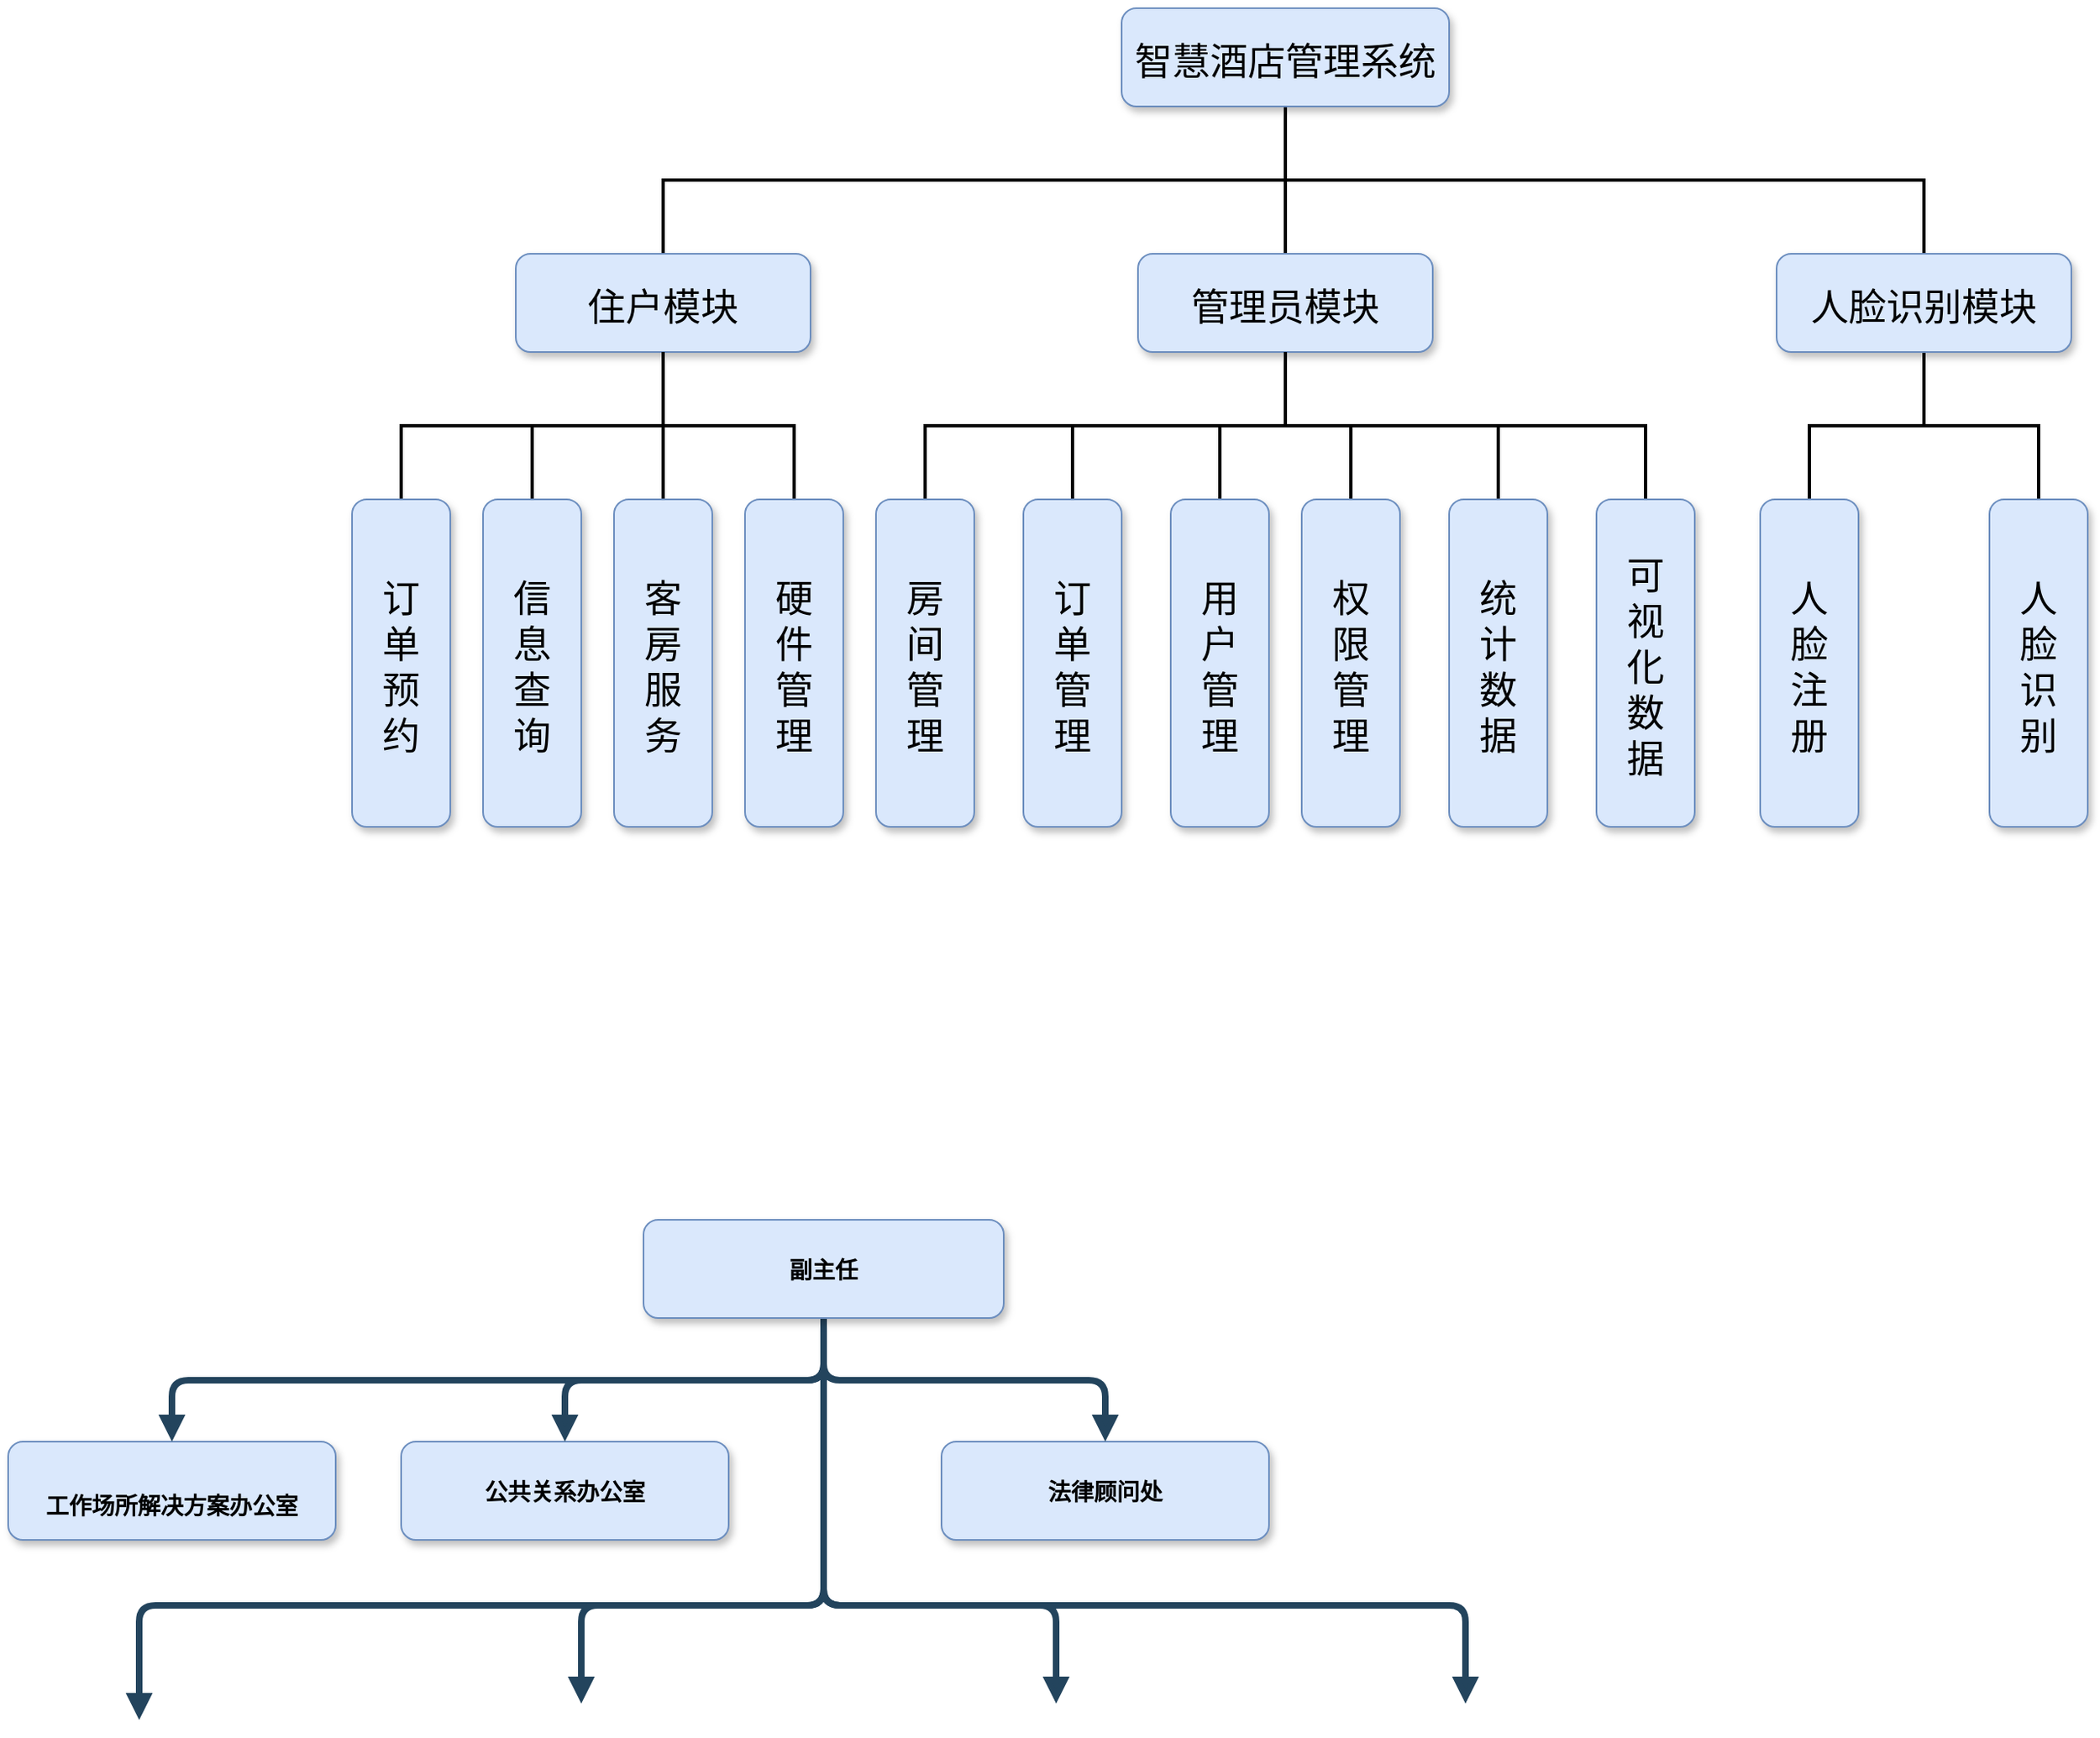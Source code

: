 <mxfile version="14.6.11" type="device"><diagram name="Page-1" id="97916047-d0de-89f5-080d-49f4d83e522f"><mxGraphModel dx="716" dy="430" grid="1" gridSize="10" guides="1" tooltips="1" connect="1" arrows="1" fold="1" page="1" pageScale="1.5" pageWidth="1169" pageHeight="827" background="none" math="0" shadow="0"><root><mxCell id="0"/><mxCell id="1" parent="0"/><mxCell id="UOUGFgqoRA_Dyuunk_80-61" style="edgeStyle=elbowEdgeStyle;rounded=0;orthogonalLoop=1;jettySize=auto;html=1;exitX=0.5;exitY=1;exitDx=0;exitDy=0;entryX=0.5;entryY=0;entryDx=0;entryDy=0;endArrow=none;endFill=0;strokeWidth=2;elbow=vertical;fontStyle=0" parent="1" source="2" target="UOUGFgqoRA_Dyuunk_80-56" edge="1"><mxGeometry relative="1" as="geometry"/></mxCell><mxCell id="UOUGFgqoRA_Dyuunk_80-62" style="edgeStyle=elbowEdgeStyle;rounded=0;orthogonalLoop=1;jettySize=auto;html=1;exitX=0.5;exitY=1;exitDx=0;exitDy=0;entryX=0.5;entryY=0;entryDx=0;entryDy=0;endArrow=none;endFill=0;strokeWidth=2;elbow=vertical;fontStyle=0" parent="1" source="2" target="UOUGFgqoRA_Dyuunk_80-57" edge="1"><mxGeometry relative="1" as="geometry"/></mxCell><mxCell id="UOUGFgqoRA_Dyuunk_80-104" style="edgeStyle=elbowEdgeStyle;rounded=0;orthogonalLoop=1;jettySize=auto;elbow=vertical;html=1;entryX=0.5;entryY=0;entryDx=0;entryDy=0;endArrow=none;endFill=0;strokeWidth=2;fontStyle=0" parent="1" source="2" target="UOUGFgqoRA_Dyuunk_80-97" edge="1"><mxGeometry relative="1" as="geometry"/></mxCell><mxCell id="2" value="智慧酒店管理系统" style="rounded=1;strokeColor=#6c8ebf;shadow=1;fontStyle=0;fontSize=23;gradientDirection=west;fillColor=#dae8fc;sketch=0;glass=0;" parent="1" vertex="1"><mxGeometry x="820" y="60" width="200" height="60" as="geometry"/></mxCell><mxCell id="4" value="&#10;工作场所解决方案办公室" style="rounded=1;fillColor=#dae8fc;strokeColor=#6c8ebf;shadow=1;fontStyle=1;fontSize=14;" parent="1" vertex="1"><mxGeometry x="140" y="935.5" width="200" height="60" as="geometry"/></mxCell><mxCell id="5" value="公共关系办公室" style="rounded=1;fillColor=#dae8fc;strokeColor=#6c8ebf;shadow=1;fontStyle=1;fontSize=14;" parent="1" vertex="1"><mxGeometry x="380" y="935.5" width="200" height="60" as="geometry"/></mxCell><mxCell id="6" value="法律顾问处" style="rounded=1;fillColor=#dae8fc;strokeColor=#6c8ebf;shadow=1;fontStyle=1;fontSize=14;" parent="1" vertex="1"><mxGeometry x="710" y="935.5" width="200" height="60" as="geometry"/></mxCell><mxCell id="30" value="" style="edgeStyle=elbowEdgeStyle;elbow=vertical;strokeWidth=4;endArrow=block;endFill=1;fontStyle=1;strokeColor=#23445D;" parent="1" target="5" edge="1"><mxGeometry x="-140" y="645.5" width="100" height="100" as="geometry"><mxPoint x="638" y="860" as="sourcePoint"/><mxPoint x="-40" y="645.5" as="targetPoint"/></mxGeometry></mxCell><mxCell id="31" value="" style="edgeStyle=elbowEdgeStyle;elbow=vertical;strokeWidth=4;endArrow=block;endFill=1;fontStyle=1;strokeColor=#23445D;" parent="1" target="4" edge="1"><mxGeometry x="-140" y="645.5" width="100" height="100" as="geometry"><mxPoint x="638" y="860" as="sourcePoint"/><mxPoint x="-40" y="645.5" as="targetPoint"/></mxGeometry></mxCell><mxCell id="32" value="" style="edgeStyle=elbowEdgeStyle;elbow=vertical;strokeWidth=4;endArrow=block;endFill=1;fontStyle=1;strokeColor=#23445D;" parent="1" target="6" edge="1"><mxGeometry x="-140" y="645.5" width="100" height="100" as="geometry"><mxPoint x="638" y="860" as="sourcePoint"/><mxPoint x="-40" y="645.5" as="targetPoint"/></mxGeometry></mxCell><mxCell id="34" value="" style="edgeStyle=elbowEdgeStyle;elbow=vertical;strokeWidth=4;endArrow=block;endFill=1;fontStyle=1;strokeColor=#23445D;" parent="1" edge="1"><mxGeometry x="-140" y="645.5" width="100" height="100" as="geometry"><mxPoint x="638" y="860" as="sourcePoint"/><mxPoint x="220" y="1105.5" as="targetPoint"/><Array as="points"><mxPoint x="390" y="1035.5"/></Array></mxGeometry></mxCell><mxCell id="37" value="" style="edgeStyle=elbowEdgeStyle;elbow=vertical;strokeWidth=4;endArrow=block;endFill=1;fontStyle=1;strokeColor=#23445D;" parent="1" edge="1"><mxGeometry x="-140" y="645.5" width="100" height="100" as="geometry"><mxPoint x="638" y="860" as="sourcePoint"/><mxPoint x="1030" y="1095.5" as="targetPoint"/><Array as="points"><mxPoint x="810" y="1035.5"/></Array></mxGeometry></mxCell><mxCell id="54" value="" style="edgeStyle=elbowEdgeStyle;elbow=vertical;strokeWidth=4;endArrow=block;endFill=1;fontStyle=1;strokeColor=#23445D;" parent="1" edge="1"><mxGeometry x="-140" y="645.5" width="100" height="100" as="geometry"><mxPoint x="638" y="860" as="sourcePoint"/><mxPoint x="490" y="1095.5" as="targetPoint"/><Array as="points"><mxPoint x="490" y="1035.5"/></Array></mxGeometry></mxCell><mxCell id="55" value="" style="edgeStyle=elbowEdgeStyle;elbow=vertical;strokeWidth=4;endArrow=block;endFill=1;fontStyle=1;strokeColor=#23445D;" parent="1" edge="1"><mxGeometry x="-140" y="645.5" width="100" height="100" as="geometry"><mxPoint x="638" y="860" as="sourcePoint"/><mxPoint x="780" y="1095.5" as="targetPoint"/><Array as="points"><mxPoint x="780" y="1035.5"/></Array></mxGeometry></mxCell><mxCell id="UOUGFgqoRA_Dyuunk_80-55" value="副主任" style="rounded=1;fillColor=#dae8fc;strokeColor=#6c8ebf;shadow=1;fontStyle=1;fontSize=14;" parent="1" vertex="1"><mxGeometry x="528" y="800" width="220" height="60" as="geometry"/></mxCell><mxCell id="UOUGFgqoRA_Dyuunk_80-67" style="edgeStyle=elbowEdgeStyle;rounded=0;orthogonalLoop=1;jettySize=auto;html=1;exitX=0.5;exitY=1;exitDx=0;exitDy=0;endArrow=none;endFill=0;strokeWidth=2;elbow=vertical;entryX=0.5;entryY=0;entryDx=0;entryDy=0;fontStyle=0" parent="1" source="UOUGFgqoRA_Dyuunk_80-56" target="UOUGFgqoRA_Dyuunk_80-75" edge="1"><mxGeometry relative="1" as="geometry"><mxPoint x="830" y="330" as="targetPoint"/></mxGeometry></mxCell><mxCell id="UOUGFgqoRA_Dyuunk_80-56" value="管理员模块" style="rounded=1;fillColor=#dae8fc;strokeColor=#6c8ebf;shadow=1;fontStyle=0;fontSize=23;" parent="1" vertex="1"><mxGeometry x="830" y="210" width="180" height="60" as="geometry"/></mxCell><mxCell id="UOUGFgqoRA_Dyuunk_80-93" style="edgeStyle=elbowEdgeStyle;rounded=0;orthogonalLoop=1;jettySize=auto;elbow=vertical;html=1;entryX=0.5;entryY=0;entryDx=0;entryDy=0;endArrow=none;endFill=0;strokeWidth=2;fontStyle=0" parent="1" source="UOUGFgqoRA_Dyuunk_80-57" target="UOUGFgqoRA_Dyuunk_80-88" edge="1"><mxGeometry relative="1" as="geometry"/></mxCell><mxCell id="UOUGFgqoRA_Dyuunk_80-57" value="住户模块" style="rounded=1;fillColor=#dae8fc;strokeColor=#6c8ebf;shadow=1;fontStyle=0;fontSize=23;" parent="1" vertex="1"><mxGeometry x="450" y="210" width="180" height="60" as="geometry"/></mxCell><mxCell id="UOUGFgqoRA_Dyuunk_80-75" value="房&#10;间&#10;管&#10;理" style="rounded=1;fillColor=#dae8fc;strokeColor=#6c8ebf;shadow=1;fontStyle=0;fontSize=23;" parent="1" vertex="1"><mxGeometry x="670" y="360" width="60" height="200" as="geometry"/></mxCell><mxCell id="UOUGFgqoRA_Dyuunk_80-82" value="" style="edgeStyle=elbowEdgeStyle;rounded=0;orthogonalLoop=1;jettySize=auto;elbow=vertical;html=1;endArrow=none;endFill=0;strokeWidth=2;fontStyle=0" parent="1" source="UOUGFgqoRA_Dyuunk_80-76" target="UOUGFgqoRA_Dyuunk_80-56" edge="1"><mxGeometry relative="1" as="geometry"/></mxCell><mxCell id="UOUGFgqoRA_Dyuunk_80-76" value="订&#10;单&#10;管&#10;理" style="rounded=1;fillColor=#dae8fc;strokeColor=#6c8ebf;shadow=1;fontStyle=0;fontSize=23;" parent="1" vertex="1"><mxGeometry x="760" y="360" width="60" height="200" as="geometry"/></mxCell><mxCell id="UOUGFgqoRA_Dyuunk_80-83" value="" style="edgeStyle=elbowEdgeStyle;rounded=0;orthogonalLoop=1;jettySize=auto;elbow=vertical;html=1;endArrow=none;endFill=0;strokeWidth=2;fontStyle=0" parent="1" source="UOUGFgqoRA_Dyuunk_80-77" target="UOUGFgqoRA_Dyuunk_80-56" edge="1"><mxGeometry relative="1" as="geometry"/></mxCell><mxCell id="UOUGFgqoRA_Dyuunk_80-77" value="用&#10;户&#10;管&#10;理" style="rounded=1;fillColor=#dae8fc;strokeColor=#6c8ebf;shadow=1;fontStyle=0;fontSize=23;" parent="1" vertex="1"><mxGeometry x="850" y="360" width="60" height="200" as="geometry"/></mxCell><mxCell id="UOUGFgqoRA_Dyuunk_80-81" value="" style="edgeStyle=elbowEdgeStyle;rounded=0;orthogonalLoop=1;jettySize=auto;elbow=vertical;html=1;endArrow=none;endFill=0;strokeWidth=2;fontStyle=0" parent="1" source="UOUGFgqoRA_Dyuunk_80-78" target="UOUGFgqoRA_Dyuunk_80-56" edge="1"><mxGeometry relative="1" as="geometry"/></mxCell><mxCell id="UOUGFgqoRA_Dyuunk_80-78" value="可&#10;视&#10;化&#10;数&#10;据" style="rounded=1;fillColor=#dae8fc;strokeColor=#6c8ebf;shadow=1;fontStyle=0;fontSize=23;" parent="1" vertex="1"><mxGeometry x="1110" y="360" width="60" height="200" as="geometry"/></mxCell><mxCell id="UOUGFgqoRA_Dyuunk_80-85" value="" style="edgeStyle=elbowEdgeStyle;rounded=0;orthogonalLoop=1;jettySize=auto;elbow=vertical;html=1;endArrow=none;endFill=0;strokeWidth=2;fontStyle=0" parent="1" source="UOUGFgqoRA_Dyuunk_80-79" target="UOUGFgqoRA_Dyuunk_80-56" edge="1"><mxGeometry relative="1" as="geometry"/></mxCell><mxCell id="UOUGFgqoRA_Dyuunk_80-79" value="统&#10;计&#10;数&#10;据" style="rounded=1;fillColor=#dae8fc;strokeColor=#6c8ebf;shadow=1;fontStyle=0;fontSize=23;" parent="1" vertex="1"><mxGeometry x="1020" y="360" width="60" height="200" as="geometry"/></mxCell><mxCell id="UOUGFgqoRA_Dyuunk_80-84" value="" style="edgeStyle=elbowEdgeStyle;rounded=0;orthogonalLoop=1;jettySize=auto;elbow=vertical;html=1;endArrow=none;endFill=0;strokeWidth=2;fontStyle=0" parent="1" source="UOUGFgqoRA_Dyuunk_80-80" target="UOUGFgqoRA_Dyuunk_80-56" edge="1"><mxGeometry relative="1" as="geometry"/></mxCell><mxCell id="UOUGFgqoRA_Dyuunk_80-80" value="权&#10;限&#10;管&#10;理" style="rounded=1;fillColor=#dae8fc;strokeColor=#6c8ebf;shadow=1;fontStyle=0;fontSize=23;" parent="1" vertex="1"><mxGeometry x="930" y="360" width="60" height="200" as="geometry"/></mxCell><mxCell id="UOUGFgqoRA_Dyuunk_80-88" value="订&#10;单&#10;预&#10;约" style="rounded=1;fillColor=#dae8fc;strokeColor=#6c8ebf;shadow=1;fontStyle=0;fontSize=23;" parent="1" vertex="1"><mxGeometry x="350" y="360" width="60" height="200" as="geometry"/></mxCell><mxCell id="UOUGFgqoRA_Dyuunk_80-94" value="" style="edgeStyle=elbowEdgeStyle;rounded=0;orthogonalLoop=1;jettySize=auto;elbow=vertical;html=1;endArrow=none;endFill=0;strokeWidth=2;fontStyle=0" parent="1" source="UOUGFgqoRA_Dyuunk_80-89" target="UOUGFgqoRA_Dyuunk_80-57" edge="1"><mxGeometry relative="1" as="geometry"/></mxCell><mxCell id="UOUGFgqoRA_Dyuunk_80-89" value="客&#10;房&#10;服&#10;务" style="rounded=1;fillColor=#dae8fc;strokeColor=#6c8ebf;shadow=1;fontStyle=0;fontSize=23;" parent="1" vertex="1"><mxGeometry x="510" y="360" width="60" height="200" as="geometry"/></mxCell><mxCell id="UOUGFgqoRA_Dyuunk_80-95" value="" style="edgeStyle=elbowEdgeStyle;rounded=0;orthogonalLoop=1;jettySize=auto;elbow=vertical;html=1;endArrow=none;endFill=0;strokeWidth=2;fontStyle=0" parent="1" source="UOUGFgqoRA_Dyuunk_80-90" target="UOUGFgqoRA_Dyuunk_80-57" edge="1"><mxGeometry relative="1" as="geometry"/></mxCell><mxCell id="UOUGFgqoRA_Dyuunk_80-90" value="硬&#10;件&#10;管&#10;理" style="rounded=1;fillColor=#dae8fc;strokeColor=#6c8ebf;shadow=1;fontStyle=0;fontSize=23;" parent="1" vertex="1"><mxGeometry x="590" y="360" width="60" height="200" as="geometry"/></mxCell><mxCell id="UOUGFgqoRA_Dyuunk_80-105" style="edgeStyle=elbowEdgeStyle;rounded=0;orthogonalLoop=1;jettySize=auto;elbow=vertical;html=1;exitX=0.5;exitY=1;exitDx=0;exitDy=0;entryX=0.5;entryY=0;entryDx=0;entryDy=0;endArrow=none;endFill=0;strokeWidth=2;fontStyle=0" parent="1" source="UOUGFgqoRA_Dyuunk_80-97" target="UOUGFgqoRA_Dyuunk_80-99" edge="1"><mxGeometry relative="1" as="geometry"/></mxCell><mxCell id="UOUGFgqoRA_Dyuunk_80-106" style="edgeStyle=elbowEdgeStyle;rounded=0;orthogonalLoop=1;jettySize=auto;elbow=vertical;html=1;entryX=0.5;entryY=0;entryDx=0;entryDy=0;endArrow=none;endFill=0;strokeWidth=2;fontStyle=0" parent="1" source="UOUGFgqoRA_Dyuunk_80-97" target="UOUGFgqoRA_Dyuunk_80-98" edge="1"><mxGeometry relative="1" as="geometry"/></mxCell><mxCell id="UOUGFgqoRA_Dyuunk_80-97" value="人脸识别模块" style="rounded=1;fillColor=#dae8fc;strokeColor=#6c8ebf;shadow=1;fontStyle=0;fontSize=23;" parent="1" vertex="1"><mxGeometry x="1220" y="210" width="180" height="60" as="geometry"/></mxCell><mxCell id="UOUGFgqoRA_Dyuunk_80-98" value="人&#10;脸&#10;注&#10;册" style="rounded=1;fillColor=#dae8fc;strokeColor=#6c8ebf;shadow=1;fontStyle=0;fontSize=23;" parent="1" vertex="1"><mxGeometry x="1210" y="360" width="60" height="200" as="geometry"/></mxCell><mxCell id="UOUGFgqoRA_Dyuunk_80-99" value="人&#10;脸&#10;识&#10;别" style="rounded=1;fillColor=#dae8fc;strokeColor=#6c8ebf;shadow=1;fontStyle=0;fontSize=23;" parent="1" vertex="1"><mxGeometry x="1350" y="360" width="60" height="200" as="geometry"/></mxCell><mxCell id="YWwBXuIg4wdjHDlWrChM-61" value="" style="edgeStyle=orthogonalEdgeStyle;rounded=0;orthogonalLoop=1;jettySize=auto;html=1;endArrow=none;endFill=0;strokeWidth=2;" parent="1" source="YWwBXuIg4wdjHDlWrChM-59" target="UOUGFgqoRA_Dyuunk_80-57" edge="1"><mxGeometry relative="1" as="geometry"/></mxCell><mxCell id="YWwBXuIg4wdjHDlWrChM-59" value="信&#10;息&#10;查&#10;询" style="rounded=1;fillColor=#dae8fc;strokeColor=#6c8ebf;shadow=1;fontStyle=0;fontSize=23;" parent="1" vertex="1"><mxGeometry x="430" y="360" width="60" height="200" as="geometry"/></mxCell></root></mxGraphModel></diagram></mxfile>